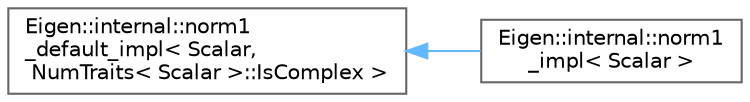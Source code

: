 digraph "类继承关系图"
{
 // LATEX_PDF_SIZE
  bgcolor="transparent";
  edge [fontname=Helvetica,fontsize=10,labelfontname=Helvetica,labelfontsize=10];
  node [fontname=Helvetica,fontsize=10,shape=box,height=0.2,width=0.4];
  rankdir="LR";
  Node0 [id="Node000000",label="Eigen::internal::norm1\l_default_impl\< Scalar,\l NumTraits\< Scalar \>::IsComplex \>",height=0.2,width=0.4,color="grey40", fillcolor="white", style="filled",URL="$struct_eigen_1_1internal_1_1norm1__default__impl.html",tooltip=" "];
  Node0 -> Node1 [id="edge4313_Node000000_Node000001",dir="back",color="steelblue1",style="solid",tooltip=" "];
  Node1 [id="Node000001",label="Eigen::internal::norm1\l_impl\< Scalar \>",height=0.2,width=0.4,color="grey40", fillcolor="white", style="filled",URL="$struct_eigen_1_1internal_1_1norm1__impl.html",tooltip=" "];
}
